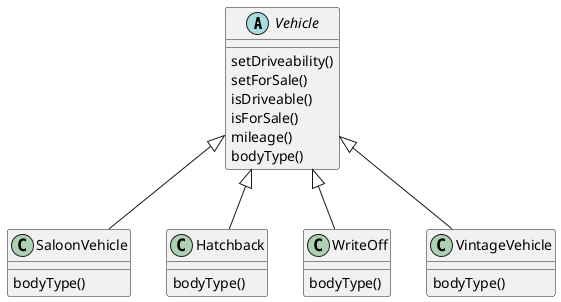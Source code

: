 @startuml

abstract class Vehicle {
setDriveability()
setForSale()
isDriveable()
isForSale()
mileage()
bodyType()

}



class SaloonVehicle {
bodyType()
 }
class Hatchback {
bodyType()
}

class WriteOff {
bodyType()
}
class VintageVehicle {
bodyType()
}

Vehicle <|-- SaloonVehicle
Vehicle <|-- VintageVehicle
Vehicle <|-- Hatchback
Vehicle <|-- WriteOff

@enduml